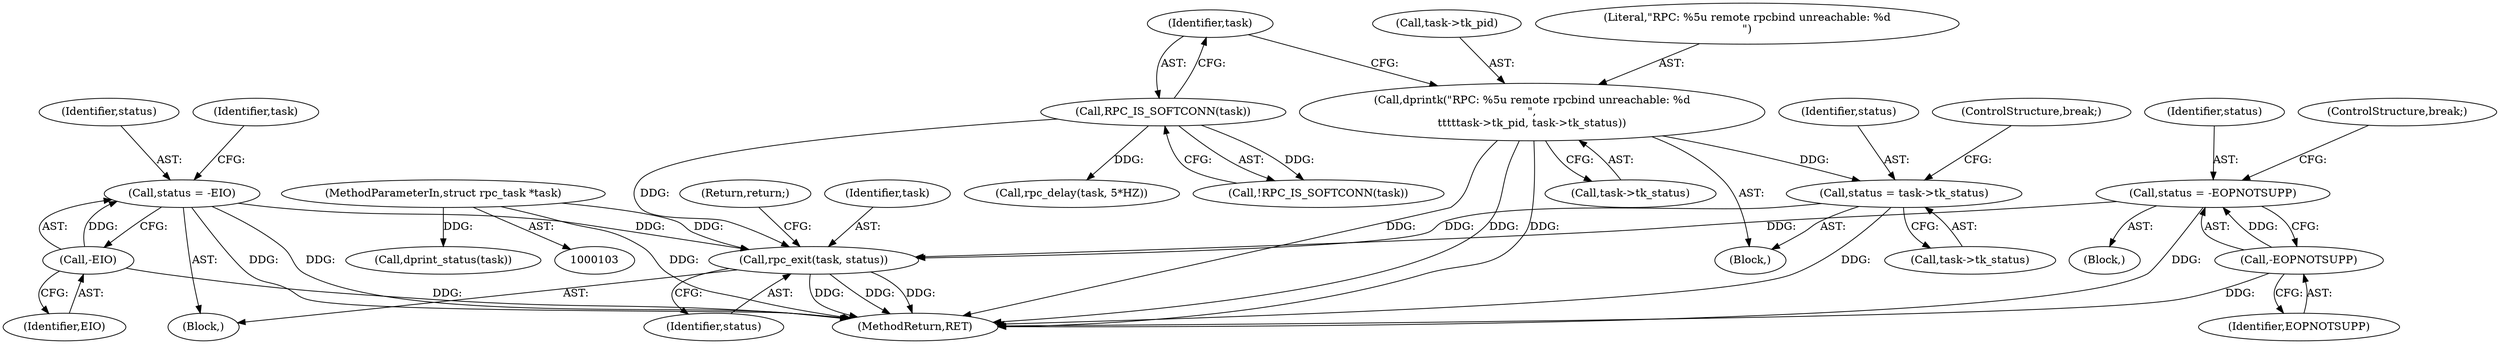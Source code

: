 digraph "0_linux_0b760113a3a155269a3fba93a409c640031dd68f_0@pointer" {
"1000260" [label="(Call,rpc_exit(task, status))"];
"1000235" [label="(Call,RPC_IS_SOFTCONN(task))"];
"1000104" [label="(MethodParameterIn,struct rpc_task *task)"];
"1000107" [label="(Call,status = -EIO)"];
"1000109" [label="(Call,-EIO)"];
"1000165" [label="(Call,status = -EOPNOTSUPP)"];
"1000167" [label="(Call,-EOPNOTSUPP)"];
"1000244" [label="(Call,status = task->tk_status)"];
"1000225" [label="(Call,dprintk(\"RPC: %5u remote rpcbind unreachable: %d\n\",\n\t\t\t\ttask->tk_pid, task->tk_status))"];
"1000108" [label="(Identifier,status)"];
"1000249" [label="(ControlStructure,break;)"];
"1000226" [label="(Literal,\"RPC: %5u remote rpcbind unreachable: %d\n\")"];
"1000109" [label="(Call,-EIO)"];
"1000244" [label="(Call,status = task->tk_status)"];
"1000235" [label="(Call,RPC_IS_SOFTCONN(task))"];
"1000114" [label="(Identifier,task)"];
"1000167" [label="(Call,-EOPNOTSUPP)"];
"1000110" [label="(Identifier,EIO)"];
"1000166" [label="(Identifier,status)"];
"1000225" [label="(Call,dprintk(\"RPC: %5u remote rpcbind unreachable: %d\n\",\n\t\t\t\ttask->tk_pid, task->tk_status))"];
"1000270" [label="(MethodReturn,RET)"];
"1000236" [label="(Identifier,task)"];
"1000118" [label="(Call,dprint_status(task))"];
"1000135" [label="(Block,)"];
"1000230" [label="(Call,task->tk_status)"];
"1000260" [label="(Call,rpc_exit(task, status))"];
"1000262" [label="(Identifier,status)"];
"1000168" [label="(Identifier,EOPNOTSUPP)"];
"1000263" [label="(Return,return;)"];
"1000227" [label="(Call,task->tk_pid)"];
"1000165" [label="(Call,status = -EOPNOTSUPP)"];
"1000246" [label="(Call,task->tk_status)"];
"1000238" [label="(Call,rpc_delay(task, 5*HZ))"];
"1000107" [label="(Call,status = -EIO)"];
"1000261" [label="(Identifier,task)"];
"1000245" [label="(Identifier,status)"];
"1000234" [label="(Call,!RPC_IS_SOFTCONN(task))"];
"1000169" [label="(ControlStructure,break;)"];
"1000164" [label="(Block,)"];
"1000104" [label="(MethodParameterIn,struct rpc_task *task)"];
"1000105" [label="(Block,)"];
"1000260" -> "1000105"  [label="AST: "];
"1000260" -> "1000262"  [label="CFG: "];
"1000261" -> "1000260"  [label="AST: "];
"1000262" -> "1000260"  [label="AST: "];
"1000263" -> "1000260"  [label="CFG: "];
"1000260" -> "1000270"  [label="DDG: "];
"1000260" -> "1000270"  [label="DDG: "];
"1000260" -> "1000270"  [label="DDG: "];
"1000235" -> "1000260"  [label="DDG: "];
"1000104" -> "1000260"  [label="DDG: "];
"1000107" -> "1000260"  [label="DDG: "];
"1000165" -> "1000260"  [label="DDG: "];
"1000244" -> "1000260"  [label="DDG: "];
"1000235" -> "1000234"  [label="AST: "];
"1000235" -> "1000236"  [label="CFG: "];
"1000236" -> "1000235"  [label="AST: "];
"1000234" -> "1000235"  [label="CFG: "];
"1000235" -> "1000234"  [label="DDG: "];
"1000235" -> "1000238"  [label="DDG: "];
"1000104" -> "1000103"  [label="AST: "];
"1000104" -> "1000270"  [label="DDG: "];
"1000104" -> "1000118"  [label="DDG: "];
"1000107" -> "1000105"  [label="AST: "];
"1000107" -> "1000109"  [label="CFG: "];
"1000108" -> "1000107"  [label="AST: "];
"1000109" -> "1000107"  [label="AST: "];
"1000114" -> "1000107"  [label="CFG: "];
"1000107" -> "1000270"  [label="DDG: "];
"1000107" -> "1000270"  [label="DDG: "];
"1000109" -> "1000107"  [label="DDG: "];
"1000109" -> "1000110"  [label="CFG: "];
"1000110" -> "1000109"  [label="AST: "];
"1000109" -> "1000270"  [label="DDG: "];
"1000165" -> "1000164"  [label="AST: "];
"1000165" -> "1000167"  [label="CFG: "];
"1000166" -> "1000165"  [label="AST: "];
"1000167" -> "1000165"  [label="AST: "];
"1000169" -> "1000165"  [label="CFG: "];
"1000165" -> "1000270"  [label="DDG: "];
"1000167" -> "1000165"  [label="DDG: "];
"1000167" -> "1000168"  [label="CFG: "];
"1000168" -> "1000167"  [label="AST: "];
"1000167" -> "1000270"  [label="DDG: "];
"1000244" -> "1000135"  [label="AST: "];
"1000244" -> "1000246"  [label="CFG: "];
"1000245" -> "1000244"  [label="AST: "];
"1000246" -> "1000244"  [label="AST: "];
"1000249" -> "1000244"  [label="CFG: "];
"1000244" -> "1000270"  [label="DDG: "];
"1000225" -> "1000244"  [label="DDG: "];
"1000225" -> "1000135"  [label="AST: "];
"1000225" -> "1000230"  [label="CFG: "];
"1000226" -> "1000225"  [label="AST: "];
"1000227" -> "1000225"  [label="AST: "];
"1000230" -> "1000225"  [label="AST: "];
"1000236" -> "1000225"  [label="CFG: "];
"1000225" -> "1000270"  [label="DDG: "];
"1000225" -> "1000270"  [label="DDG: "];
"1000225" -> "1000270"  [label="DDG: "];
}
